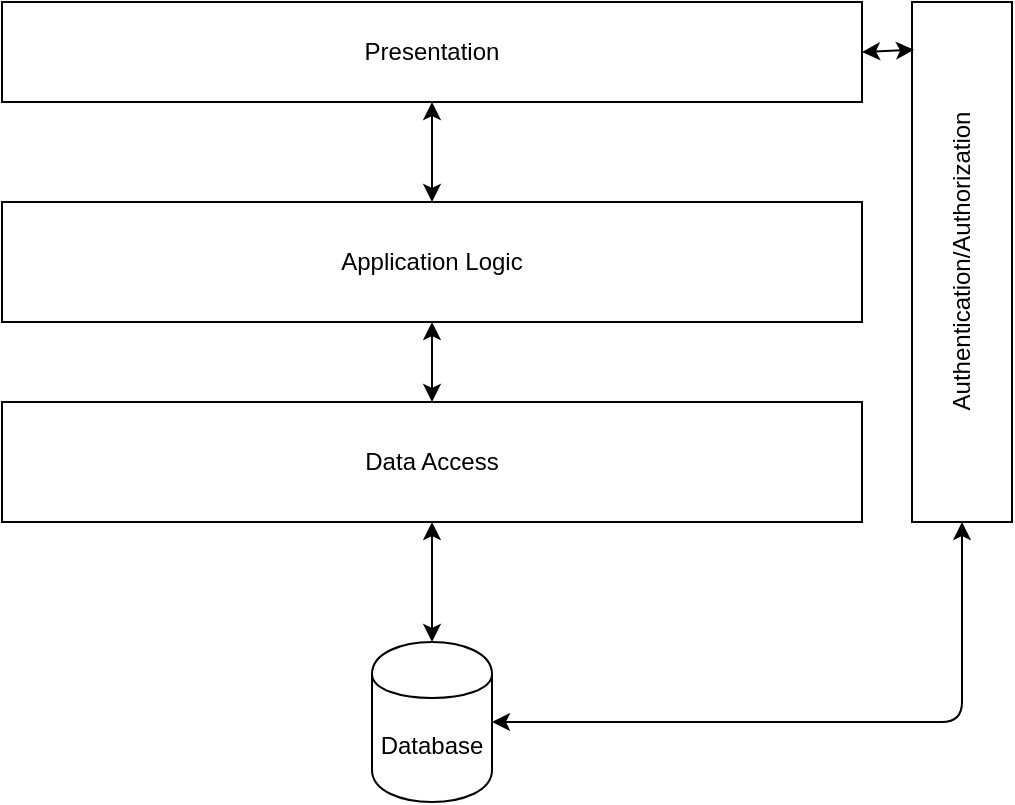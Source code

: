 <mxfile version="12.9.4" type="google"><diagram id="2_BQd_1FZ2dkh-CU7JlP" name="Page-1"><mxGraphModel dx="1422" dy="794" grid="1" gridSize="10" guides="1" tooltips="1" connect="1" arrows="1" fold="1" page="1" pageScale="1" pageWidth="850" pageHeight="1100" math="0" shadow="0"><root><mxCell id="0"/><mxCell id="1" parent="0"/><mxCell id="_dzFUOdqDYHRZHVCn4S7-1" value="Presentation" style="rounded=0;whiteSpace=wrap;html=1;" parent="1" vertex="1"><mxGeometry x="200" y="150" width="430" height="50" as="geometry"/></mxCell><mxCell id="_dzFUOdqDYHRZHVCn4S7-2" value="Application Logic" style="rounded=0;whiteSpace=wrap;html=1;" parent="1" vertex="1"><mxGeometry x="200" y="250" width="430" height="60" as="geometry"/></mxCell><mxCell id="_dzFUOdqDYHRZHVCn4S7-3" value="Data Access" style="rounded=0;whiteSpace=wrap;html=1;" parent="1" vertex="1"><mxGeometry x="200" y="350" width="430" height="60" as="geometry"/></mxCell><mxCell id="_dzFUOdqDYHRZHVCn4S7-4" value="Database" style="shape=cylinder;whiteSpace=wrap;html=1;boundedLbl=1;backgroundOutline=1;" parent="1" vertex="1"><mxGeometry x="385" y="470" width="60" height="80" as="geometry"/></mxCell><mxCell id="_dzFUOdqDYHRZHVCn4S7-5" value="" style="endArrow=classic;startArrow=classic;html=1;exitX=0.5;exitY=0;exitDx=0;exitDy=0;entryX=0.5;entryY=1;entryDx=0;entryDy=0;" parent="1" source="_dzFUOdqDYHRZHVCn4S7-4" target="_dzFUOdqDYHRZHVCn4S7-3" edge="1"><mxGeometry width="50" height="50" relative="1" as="geometry"><mxPoint x="730" y="470" as="sourcePoint"/><mxPoint x="780" y="420" as="targetPoint"/></mxGeometry></mxCell><mxCell id="_dzFUOdqDYHRZHVCn4S7-7" value="" style="endArrow=classic;startArrow=classic;html=1;entryX=0.5;entryY=1;entryDx=0;entryDy=0;" parent="1" source="_dzFUOdqDYHRZHVCn4S7-3" target="_dzFUOdqDYHRZHVCn4S7-2" edge="1"><mxGeometry width="50" height="50" relative="1" as="geometry"><mxPoint x="370" y="450" as="sourcePoint"/><mxPoint x="420" y="400" as="targetPoint"/></mxGeometry></mxCell><mxCell id="_dzFUOdqDYHRZHVCn4S7-8" value="" style="endArrow=classic;startArrow=classic;html=1;entryX=0.5;entryY=1;entryDx=0;entryDy=0;exitX=0.5;exitY=0;exitDx=0;exitDy=0;" parent="1" source="_dzFUOdqDYHRZHVCn4S7-2" target="_dzFUOdqDYHRZHVCn4S7-1" edge="1"><mxGeometry width="50" height="50" relative="1" as="geometry"><mxPoint x="425" y="300" as="sourcePoint"/><mxPoint x="425" y="270" as="targetPoint"/></mxGeometry></mxCell><mxCell id="_dzFUOdqDYHRZHVCn4S7-13" value="Authentication/Authorization" style="html=1;rotation=-90;" parent="1" vertex="1"><mxGeometry x="550" y="255" width="260" height="50" as="geometry"/></mxCell><mxCell id="_dzFUOdqDYHRZHVCn4S7-14" value="" style="endArrow=classic;startArrow=classic;html=1;exitX=1;exitY=0.5;exitDx=0;exitDy=0;entryX=0.908;entryY=0.02;entryDx=0;entryDy=0;entryPerimeter=0;" parent="1" source="_dzFUOdqDYHRZHVCn4S7-1" target="_dzFUOdqDYHRZHVCn4S7-13" edge="1"><mxGeometry width="50" height="50" relative="1" as="geometry"><mxPoint x="660" y="20" as="sourcePoint"/><mxPoint x="710" y="-30" as="targetPoint"/></mxGeometry></mxCell><mxCell id="7V4uxSLKAlUQV0ALDijm-1" value="" style="endArrow=classic;startArrow=classic;html=1;entryX=0;entryY=0.5;entryDx=0;entryDy=0;exitX=1;exitY=0.5;exitDx=0;exitDy=0;" parent="1" source="_dzFUOdqDYHRZHVCn4S7-4" target="_dzFUOdqDYHRZHVCn4S7-13" edge="1"><mxGeometry width="50" height="50" relative="1" as="geometry"><mxPoint x="680" y="560" as="sourcePoint"/><mxPoint x="730" y="510" as="targetPoint"/><Array as="points"><mxPoint x="680" y="510"/></Array></mxGeometry></mxCell></root></mxGraphModel></diagram></mxfile>
